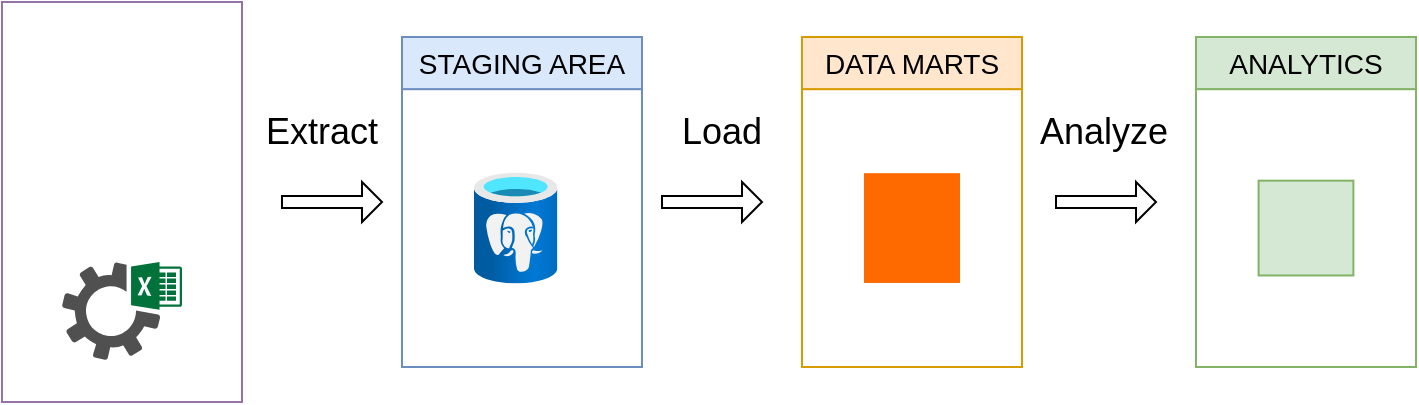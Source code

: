 <mxfile version="25.0.2" pages="2">
  <diagram name="Общая схема" id="l9uQm70x1CcX6Y0HgjZg">
    <mxGraphModel dx="578" dy="563" grid="1" gridSize="10" guides="1" tooltips="1" connect="1" arrows="1" fold="1" page="1" pageScale="1" pageWidth="1169" pageHeight="827" math="0" shadow="0">
      <root>
        <mxCell id="0" />
        <mxCell id="1" parent="0" />
        <mxCell id="qP7fIHv9iBUVDqPGmIXw-11" value="&lt;font style=&quot;font-size: 18px;&quot;&gt;Extract&lt;/font&gt;" style="text;html=1;align=center;verticalAlign=middle;whiteSpace=wrap;rounded=0;" parent="1" vertex="1">
          <mxGeometry x="210" y="210" width="60" height="30" as="geometry" />
        </mxCell>
        <mxCell id="qP7fIHv9iBUVDqPGmIXw-25" value="&lt;font style=&quot;font-size: 18px;&quot;&gt;Load&lt;/font&gt;" style="text;html=1;align=center;verticalAlign=middle;whiteSpace=wrap;rounded=0;" parent="1" vertex="1">
          <mxGeometry x="410" y="210" width="60" height="30" as="geometry" />
        </mxCell>
        <mxCell id="L_GyjE_H-SH6USM7YCmb-5" value="&lt;font style=&quot;font-size: 18px;&quot;&gt;Analyze&lt;/font&gt;" style="text;html=1;align=center;verticalAlign=middle;whiteSpace=wrap;rounded=0;" parent="1" vertex="1">
          <mxGeometry x="601" y="210" width="60" height="30" as="geometry" />
        </mxCell>
        <mxCell id="L_GyjE_H-SH6USM7YCmb-9" value="" style="group" parent="1" vertex="1" connectable="0">
          <mxGeometry x="280" y="177.5" width="120" height="165" as="geometry" />
        </mxCell>
        <mxCell id="qP7fIHv9iBUVDqPGmIXw-17" value="" style="group;fillColor=none;strokeColor=#6c8ebf;container=0;" parent="L_GyjE_H-SH6USM7YCmb-9" vertex="1" connectable="0">
          <mxGeometry width="120.0" height="165" as="geometry" />
        </mxCell>
        <mxCell id="qP7fIHv9iBUVDqPGmIXw-15" value="" style="rounded=0;whiteSpace=wrap;html=1;fillColor=none;strokeColor=#6c8ebf;" parent="L_GyjE_H-SH6USM7YCmb-9" vertex="1">
          <mxGeometry y="26.053" width="120.0" height="138.947" as="geometry" />
        </mxCell>
        <mxCell id="qP7fIHv9iBUVDqPGmIXw-16" value="&lt;font style=&quot;font-size: 14px;&quot;&gt;STAGING AREA&lt;/font&gt;" style="rounded=0;whiteSpace=wrap;html=1;fillColor=#dae8fc;strokeColor=#6c8ebf;" parent="L_GyjE_H-SH6USM7YCmb-9" vertex="1">
          <mxGeometry width="120.0" height="26.053" as="geometry" />
        </mxCell>
        <mxCell id="qP7fIHv9iBUVDqPGmIXw-2" value="" style="image;aspect=fixed;html=1;points=[];align=center;fontSize=12;image=img/lib/azure2/databases/Azure_Database_PostgreSQL_Server.svg;fillColor=none;strokeColor=#6c8ebf;imageBackground=none;" parent="L_GyjE_H-SH6USM7YCmb-9" vertex="1">
          <mxGeometry x="36" y="67.737" width="41.684" height="55.579" as="geometry" />
        </mxCell>
        <mxCell id="L_GyjE_H-SH6USM7YCmb-10" value="" style="group" parent="1" vertex="1" connectable="0">
          <mxGeometry x="480" y="177.5" width="110" height="165" as="geometry" />
        </mxCell>
        <mxCell id="qP7fIHv9iBUVDqPGmIXw-26" value="" style="points=[];aspect=fixed;html=1;align=center;shadow=0;dashed=0;fillColor=#FF6A00;strokeColor=none;shape=mxgraph.alibaba_cloud.clickhouse;" parent="L_GyjE_H-SH6USM7YCmb-10" vertex="1">
          <mxGeometry x="31" y="68.08" width="48" height="54.9" as="geometry" />
        </mxCell>
        <mxCell id="qP7fIHv9iBUVDqPGmIXw-21" value="" style="rounded=0;whiteSpace=wrap;html=1;fillColor=none;strokeColor=#d79b00;" parent="L_GyjE_H-SH6USM7YCmb-10" vertex="1">
          <mxGeometry y="26.053" width="110" height="138.947" as="geometry" />
        </mxCell>
        <mxCell id="qP7fIHv9iBUVDqPGmIXw-22" value="&lt;font style=&quot;font-size: 14px;&quot;&gt;DATA MARTS&lt;/font&gt;" style="rounded=0;whiteSpace=wrap;html=1;fillColor=#ffe6cc;strokeColor=#d79b00;" parent="L_GyjE_H-SH6USM7YCmb-10" vertex="1">
          <mxGeometry width="110" height="26.053" as="geometry" />
        </mxCell>
        <mxCell id="L_GyjE_H-SH6USM7YCmb-11" value="" style="group" parent="1" vertex="1" connectable="0">
          <mxGeometry x="677" y="177.5" width="110" height="165" as="geometry" />
        </mxCell>
        <mxCell id="L_GyjE_H-SH6USM7YCmb-2" value="" style="rounded=0;whiteSpace=wrap;html=1;fillColor=none;strokeColor=#82b366;" parent="L_GyjE_H-SH6USM7YCmb-11" vertex="1">
          <mxGeometry y="26.053" width="110" height="138.947" as="geometry" />
        </mxCell>
        <mxCell id="L_GyjE_H-SH6USM7YCmb-3" value="&lt;span style=&quot;font-size: 14px;&quot;&gt;ANALYTICS&lt;/span&gt;" style="rounded=0;whiteSpace=wrap;html=1;fillColor=#d5e8d4;strokeColor=#82b366;" parent="L_GyjE_H-SH6USM7YCmb-11" vertex="1">
          <mxGeometry width="110" height="26.053" as="geometry" />
        </mxCell>
        <mxCell id="L_GyjE_H-SH6USM7YCmb-6" value="" style="points=[];aspect=fixed;html=1;align=center;shadow=0;dashed=0;fillColor=#d5e8d4;strokeColor=#82b366;shape=mxgraph.alibaba_cloud.nlp-sa_sentiment_analysis;" parent="L_GyjE_H-SH6USM7YCmb-11" vertex="1">
          <mxGeometry x="31.3" y="71.83" width="47.4" height="47.4" as="geometry" />
        </mxCell>
        <mxCell id="L_GyjE_H-SH6USM7YCmb-15" value="" style="shape=singleArrow;whiteSpace=wrap;html=1;" parent="1" vertex="1">
          <mxGeometry x="220" y="250" width="50" height="20" as="geometry" />
        </mxCell>
        <mxCell id="L_GyjE_H-SH6USM7YCmb-17" value="" style="shape=singleArrow;whiteSpace=wrap;html=1;" parent="1" vertex="1">
          <mxGeometry x="410" y="250" width="50" height="20" as="geometry" />
        </mxCell>
        <mxCell id="L_GyjE_H-SH6USM7YCmb-19" value="" style="shape=singleArrow;whiteSpace=wrap;html=1;" parent="1" vertex="1">
          <mxGeometry x="607" y="250" width="50" height="20" as="geometry" />
        </mxCell>
        <mxCell id="LXlx6CRiUhwNa9iKD0V1-2" value="" style="group" vertex="1" connectable="0" parent="1">
          <mxGeometry x="80" y="160" width="120" height="200" as="geometry" />
        </mxCell>
        <mxCell id="qP7fIHv9iBUVDqPGmIXw-8" value="" style="rounded=0;whiteSpace=wrap;html=1;fillColor=none;strokeColor=#9673a6;" parent="LXlx6CRiUhwNa9iKD0V1-2" vertex="1">
          <mxGeometry width="120" height="200" as="geometry" />
        </mxCell>
        <mxCell id="LXlx6CRiUhwNa9iKD0V1-1" value="" style="shape=image;verticalLabelPosition=bottom;labelBackgroundColor=default;verticalAlign=top;aspect=fixed;imageAspect=0;image=https://d3g3pd9iiem0rf.cloudfront.net/public-eu-central-1/users/51dabfde-496f-4dcb-8453-b9afcc656a2e/avatar/Add_a_heading__1__fa3c82109f4e6a54.png;" vertex="1" parent="LXlx6CRiUhwNa9iKD0V1-2">
          <mxGeometry x="22.5" y="15" width="75" height="75" as="geometry" />
        </mxCell>
        <mxCell id="qP7fIHv9iBUVDqPGmIXw-4" value="" style="sketch=0;pointerEvents=1;shadow=0;dashed=0;html=1;strokeColor=none;fillColor=#505050;labelPosition=center;verticalLabelPosition=bottom;verticalAlign=top;outlineConnect=0;align=center;shape=mxgraph.office.services.excel_services;" parent="LXlx6CRiUhwNa9iKD0V1-2" vertex="1">
          <mxGeometry x="30" y="130" width="60" height="49" as="geometry" />
        </mxCell>
      </root>
    </mxGraphModel>
  </diagram>
  <diagram id="sdV2s3y-w5VPVUoG4a9L" name="Схема БД">
    <mxGraphModel dx="838" dy="816" grid="1" gridSize="10" guides="1" tooltips="1" connect="1" arrows="1" fold="1" page="1" pageScale="1" pageWidth="1169" pageHeight="827" math="0" shadow="0">
      <root>
        <mxCell id="0" />
        <mxCell id="1" parent="0" />
        <mxCell id="h5N40SjeB8ZOwGJT3USP-1" value="stocks_daily" style="shape=table;startSize=30;container=1;collapsible=1;childLayout=tableLayout;fixedRows=1;rowLines=0;fontStyle=1;align=center;resizeLast=1;html=1;" vertex="1" parent="1">
          <mxGeometry x="160" y="80" width="180" height="240" as="geometry" />
        </mxCell>
        <mxCell id="h5N40SjeB8ZOwGJT3USP-2" value="" style="shape=tableRow;horizontal=0;startSize=0;swimlaneHead=0;swimlaneBody=0;fillColor=none;collapsible=0;dropTarget=0;points=[[0,0.5],[1,0.5]];portConstraint=eastwest;top=0;left=0;right=0;bottom=1;" vertex="1" parent="h5N40SjeB8ZOwGJT3USP-1">
          <mxGeometry y="30" width="180" height="30" as="geometry" />
        </mxCell>
        <mxCell id="h5N40SjeB8ZOwGJT3USP-3" value="PK" style="shape=partialRectangle;connectable=0;fillColor=none;top=0;left=0;bottom=0;right=0;fontStyle=1;overflow=hidden;whiteSpace=wrap;html=1;" vertex="1" parent="h5N40SjeB8ZOwGJT3USP-2">
          <mxGeometry width="30" height="30" as="geometry">
            <mxRectangle width="30" height="30" as="alternateBounds" />
          </mxGeometry>
        </mxCell>
        <mxCell id="h5N40SjeB8ZOwGJT3USP-4" value="record_id" style="shape=partialRectangle;connectable=0;fillColor=none;top=0;left=0;bottom=0;right=0;align=left;spacingLeft=6;fontStyle=5;overflow=hidden;whiteSpace=wrap;html=1;" vertex="1" parent="h5N40SjeB8ZOwGJT3USP-2">
          <mxGeometry x="30" width="150" height="30" as="geometry">
            <mxRectangle width="150" height="30" as="alternateBounds" />
          </mxGeometry>
        </mxCell>
        <mxCell id="h5N40SjeB8ZOwGJT3USP-5" value="" style="shape=tableRow;horizontal=0;startSize=0;swimlaneHead=0;swimlaneBody=0;fillColor=none;collapsible=0;dropTarget=0;points=[[0,0.5],[1,0.5]];portConstraint=eastwest;top=0;left=0;right=0;bottom=0;" vertex="1" parent="h5N40SjeB8ZOwGJT3USP-1">
          <mxGeometry y="60" width="180" height="30" as="geometry" />
        </mxCell>
        <mxCell id="h5N40SjeB8ZOwGJT3USP-6" value="" style="shape=partialRectangle;connectable=0;fillColor=none;top=0;left=0;bottom=0;right=0;editable=1;overflow=hidden;whiteSpace=wrap;html=1;" vertex="1" parent="h5N40SjeB8ZOwGJT3USP-5">
          <mxGeometry width="30" height="30" as="geometry">
            <mxRectangle width="30" height="30" as="alternateBounds" />
          </mxGeometry>
        </mxCell>
        <mxCell id="h5N40SjeB8ZOwGJT3USP-7" value="ticker_id" style="shape=partialRectangle;connectable=0;fillColor=none;top=0;left=0;bottom=0;right=0;align=left;spacingLeft=6;overflow=hidden;whiteSpace=wrap;html=1;" vertex="1" parent="h5N40SjeB8ZOwGJT3USP-5">
          <mxGeometry x="30" width="150" height="30" as="geometry">
            <mxRectangle width="150" height="30" as="alternateBounds" />
          </mxGeometry>
        </mxCell>
        <mxCell id="h5N40SjeB8ZOwGJT3USP-8" value="" style="shape=tableRow;horizontal=0;startSize=0;swimlaneHead=0;swimlaneBody=0;fillColor=none;collapsible=0;dropTarget=0;points=[[0,0.5],[1,0.5]];portConstraint=eastwest;top=0;left=0;right=0;bottom=0;" vertex="1" parent="h5N40SjeB8ZOwGJT3USP-1">
          <mxGeometry y="90" width="180" height="30" as="geometry" />
        </mxCell>
        <mxCell id="h5N40SjeB8ZOwGJT3USP-9" value="" style="shape=partialRectangle;connectable=0;fillColor=none;top=0;left=0;bottom=0;right=0;editable=1;overflow=hidden;whiteSpace=wrap;html=1;" vertex="1" parent="h5N40SjeB8ZOwGJT3USP-8">
          <mxGeometry width="30" height="30" as="geometry">
            <mxRectangle width="30" height="30" as="alternateBounds" />
          </mxGeometry>
        </mxCell>
        <mxCell id="h5N40SjeB8ZOwGJT3USP-10" value="date" style="shape=partialRectangle;connectable=0;fillColor=none;top=0;left=0;bottom=0;right=0;align=left;spacingLeft=6;overflow=hidden;whiteSpace=wrap;html=1;" vertex="1" parent="h5N40SjeB8ZOwGJT3USP-8">
          <mxGeometry x="30" width="150" height="30" as="geometry">
            <mxRectangle width="150" height="30" as="alternateBounds" />
          </mxGeometry>
        </mxCell>
        <mxCell id="h5N40SjeB8ZOwGJT3USP-11" value="" style="shape=tableRow;horizontal=0;startSize=0;swimlaneHead=0;swimlaneBody=0;fillColor=none;collapsible=0;dropTarget=0;points=[[0,0.5],[1,0.5]];portConstraint=eastwest;top=0;left=0;right=0;bottom=0;" vertex="1" parent="h5N40SjeB8ZOwGJT3USP-1">
          <mxGeometry y="120" width="180" height="30" as="geometry" />
        </mxCell>
        <mxCell id="h5N40SjeB8ZOwGJT3USP-12" value="" style="shape=partialRectangle;connectable=0;fillColor=none;top=0;left=0;bottom=0;right=0;editable=1;overflow=hidden;whiteSpace=wrap;html=1;" vertex="1" parent="h5N40SjeB8ZOwGJT3USP-11">
          <mxGeometry width="30" height="30" as="geometry">
            <mxRectangle width="30" height="30" as="alternateBounds" />
          </mxGeometry>
        </mxCell>
        <mxCell id="h5N40SjeB8ZOwGJT3USP-13" value="open" style="shape=partialRectangle;connectable=0;fillColor=none;top=0;left=0;bottom=0;right=0;align=left;spacingLeft=6;overflow=hidden;whiteSpace=wrap;html=1;" vertex="1" parent="h5N40SjeB8ZOwGJT3USP-11">
          <mxGeometry x="30" width="150" height="30" as="geometry">
            <mxRectangle width="150" height="30" as="alternateBounds" />
          </mxGeometry>
        </mxCell>
        <mxCell id="h5N40SjeB8ZOwGJT3USP-48" value="" style="shape=tableRow;horizontal=0;startSize=0;swimlaneHead=0;swimlaneBody=0;fillColor=none;collapsible=0;dropTarget=0;points=[[0,0.5],[1,0.5]];portConstraint=eastwest;top=0;left=0;right=0;bottom=0;" vertex="1" parent="h5N40SjeB8ZOwGJT3USP-1">
          <mxGeometry y="150" width="180" height="30" as="geometry" />
        </mxCell>
        <mxCell id="h5N40SjeB8ZOwGJT3USP-49" value="" style="shape=partialRectangle;connectable=0;fillColor=none;top=0;left=0;bottom=0;right=0;editable=1;overflow=hidden;whiteSpace=wrap;html=1;" vertex="1" parent="h5N40SjeB8ZOwGJT3USP-48">
          <mxGeometry width="30" height="30" as="geometry">
            <mxRectangle width="30" height="30" as="alternateBounds" />
          </mxGeometry>
        </mxCell>
        <mxCell id="h5N40SjeB8ZOwGJT3USP-50" value="high" style="shape=partialRectangle;connectable=0;fillColor=none;top=0;left=0;bottom=0;right=0;align=left;spacingLeft=6;overflow=hidden;whiteSpace=wrap;html=1;" vertex="1" parent="h5N40SjeB8ZOwGJT3USP-48">
          <mxGeometry x="30" width="150" height="30" as="geometry">
            <mxRectangle width="150" height="30" as="alternateBounds" />
          </mxGeometry>
        </mxCell>
        <mxCell id="h5N40SjeB8ZOwGJT3USP-51" value="" style="shape=tableRow;horizontal=0;startSize=0;swimlaneHead=0;swimlaneBody=0;fillColor=none;collapsible=0;dropTarget=0;points=[[0,0.5],[1,0.5]];portConstraint=eastwest;top=0;left=0;right=0;bottom=0;" vertex="1" parent="h5N40SjeB8ZOwGJT3USP-1">
          <mxGeometry y="180" width="180" height="30" as="geometry" />
        </mxCell>
        <mxCell id="h5N40SjeB8ZOwGJT3USP-52" value="" style="shape=partialRectangle;connectable=0;fillColor=none;top=0;left=0;bottom=0;right=0;editable=1;overflow=hidden;whiteSpace=wrap;html=1;" vertex="1" parent="h5N40SjeB8ZOwGJT3USP-51">
          <mxGeometry width="30" height="30" as="geometry">
            <mxRectangle width="30" height="30" as="alternateBounds" />
          </mxGeometry>
        </mxCell>
        <mxCell id="h5N40SjeB8ZOwGJT3USP-53" value="low" style="shape=partialRectangle;connectable=0;fillColor=none;top=0;left=0;bottom=0;right=0;align=left;spacingLeft=6;overflow=hidden;whiteSpace=wrap;html=1;" vertex="1" parent="h5N40SjeB8ZOwGJT3USP-51">
          <mxGeometry x="30" width="150" height="30" as="geometry">
            <mxRectangle width="150" height="30" as="alternateBounds" />
          </mxGeometry>
        </mxCell>
        <mxCell id="h5N40SjeB8ZOwGJT3USP-54" value="" style="shape=tableRow;horizontal=0;startSize=0;swimlaneHead=0;swimlaneBody=0;fillColor=none;collapsible=0;dropTarget=0;points=[[0,0.5],[1,0.5]];portConstraint=eastwest;top=0;left=0;right=0;bottom=0;" vertex="1" parent="h5N40SjeB8ZOwGJT3USP-1">
          <mxGeometry y="210" width="180" height="30" as="geometry" />
        </mxCell>
        <mxCell id="h5N40SjeB8ZOwGJT3USP-55" value="" style="shape=partialRectangle;connectable=0;fillColor=none;top=0;left=0;bottom=0;right=0;editable=1;overflow=hidden;whiteSpace=wrap;html=1;" vertex="1" parent="h5N40SjeB8ZOwGJT3USP-54">
          <mxGeometry width="30" height="30" as="geometry">
            <mxRectangle width="30" height="30" as="alternateBounds" />
          </mxGeometry>
        </mxCell>
        <mxCell id="h5N40SjeB8ZOwGJT3USP-56" value="close" style="shape=partialRectangle;connectable=0;fillColor=none;top=0;left=0;bottom=0;right=0;align=left;spacingLeft=6;overflow=hidden;whiteSpace=wrap;html=1;" vertex="1" parent="h5N40SjeB8ZOwGJT3USP-54">
          <mxGeometry x="30" width="150" height="30" as="geometry">
            <mxRectangle width="150" height="30" as="alternateBounds" />
          </mxGeometry>
        </mxCell>
        <mxCell id="h5N40SjeB8ZOwGJT3USP-57" value="FK" style="shape=partialRectangle;connectable=0;fillColor=none;top=0;left=0;bottom=0;right=0;fontStyle=1;overflow=hidden;whiteSpace=wrap;html=1;" vertex="1" parent="1">
          <mxGeometry x="300" y="170" width="30" height="30" as="geometry">
            <mxRectangle width="30" height="30" as="alternateBounds" />
          </mxGeometry>
        </mxCell>
        <mxCell id="h5N40SjeB8ZOwGJT3USP-80" value="stocks" style="shape=table;startSize=30;container=1;collapsible=1;childLayout=tableLayout;fixedRows=1;rowLines=0;fontStyle=1;align=center;resizeLast=1;html=1;" vertex="1" parent="1">
          <mxGeometry x="560" y="155" width="180" height="90" as="geometry" />
        </mxCell>
        <mxCell id="h5N40SjeB8ZOwGJT3USP-81" value="" style="shape=tableRow;horizontal=0;startSize=0;swimlaneHead=0;swimlaneBody=0;fillColor=none;collapsible=0;dropTarget=0;points=[[0,0.5],[1,0.5]];portConstraint=eastwest;top=0;left=0;right=0;bottom=1;" vertex="1" parent="h5N40SjeB8ZOwGJT3USP-80">
          <mxGeometry y="30" width="180" height="30" as="geometry" />
        </mxCell>
        <mxCell id="h5N40SjeB8ZOwGJT3USP-82" value="PK" style="shape=partialRectangle;connectable=0;fillColor=none;top=0;left=0;bottom=0;right=0;fontStyle=1;overflow=hidden;whiteSpace=wrap;html=1;" vertex="1" parent="h5N40SjeB8ZOwGJT3USP-81">
          <mxGeometry width="30" height="30" as="geometry">
            <mxRectangle width="30" height="30" as="alternateBounds" />
          </mxGeometry>
        </mxCell>
        <mxCell id="h5N40SjeB8ZOwGJT3USP-83" value="ticker_id" style="shape=partialRectangle;connectable=0;fillColor=none;top=0;left=0;bottom=0;right=0;align=left;spacingLeft=6;fontStyle=5;overflow=hidden;whiteSpace=wrap;html=1;" vertex="1" parent="h5N40SjeB8ZOwGJT3USP-81">
          <mxGeometry x="30" width="150" height="30" as="geometry">
            <mxRectangle width="150" height="30" as="alternateBounds" />
          </mxGeometry>
        </mxCell>
        <mxCell id="h5N40SjeB8ZOwGJT3USP-84" value="" style="shape=tableRow;horizontal=0;startSize=0;swimlaneHead=0;swimlaneBody=0;fillColor=none;collapsible=0;dropTarget=0;points=[[0,0.5],[1,0.5]];portConstraint=eastwest;top=0;left=0;right=0;bottom=0;" vertex="1" parent="h5N40SjeB8ZOwGJT3USP-80">
          <mxGeometry y="60" width="180" height="30" as="geometry" />
        </mxCell>
        <mxCell id="h5N40SjeB8ZOwGJT3USP-85" value="" style="shape=partialRectangle;connectable=0;fillColor=none;top=0;left=0;bottom=0;right=0;editable=1;overflow=hidden;whiteSpace=wrap;html=1;" vertex="1" parent="h5N40SjeB8ZOwGJT3USP-84">
          <mxGeometry width="30" height="30" as="geometry">
            <mxRectangle width="30" height="30" as="alternateBounds" />
          </mxGeometry>
        </mxCell>
        <mxCell id="h5N40SjeB8ZOwGJT3USP-86" value="ticker" style="shape=partialRectangle;connectable=0;fillColor=none;top=0;left=0;bottom=0;right=0;align=left;spacingLeft=6;overflow=hidden;whiteSpace=wrap;html=1;" vertex="1" parent="h5N40SjeB8ZOwGJT3USP-84">
          <mxGeometry x="30" width="150" height="30" as="geometry">
            <mxRectangle width="150" height="30" as="alternateBounds" />
          </mxGeometry>
        </mxCell>
        <mxCell id="h5N40SjeB8ZOwGJT3USP-94" value="" style="edgeStyle=entityRelationEdgeStyle;fontSize=12;html=1;endArrow=ERoneToMany;startArrow=ERmandOne;rounded=0;exitX=0;exitY=0.5;exitDx=0;exitDy=0;" edge="1" parent="1" source="h5N40SjeB8ZOwGJT3USP-81" target="h5N40SjeB8ZOwGJT3USP-5">
          <mxGeometry width="100" height="100" relative="1" as="geometry">
            <mxPoint x="380" y="580" as="sourcePoint" />
            <mxPoint x="480" y="480" as="targetPoint" />
          </mxGeometry>
        </mxCell>
        <mxCell id="h5N40SjeB8ZOwGJT3USP-99" value="trade_execution" style="shape=table;startSize=30;container=1;collapsible=1;childLayout=tableLayout;fixedRows=1;rowLines=0;fontStyle=1;align=center;resizeLast=1;html=1;" vertex="1" parent="1">
          <mxGeometry x="160" y="360" width="180" height="210" as="geometry" />
        </mxCell>
        <mxCell id="h5N40SjeB8ZOwGJT3USP-100" value="" style="shape=tableRow;horizontal=0;startSize=0;swimlaneHead=0;swimlaneBody=0;fillColor=none;collapsible=0;dropTarget=0;points=[[0,0.5],[1,0.5]];portConstraint=eastwest;top=0;left=0;right=0;bottom=1;" vertex="1" parent="h5N40SjeB8ZOwGJT3USP-99">
          <mxGeometry y="30" width="180" height="30" as="geometry" />
        </mxCell>
        <mxCell id="h5N40SjeB8ZOwGJT3USP-101" value="PK" style="shape=partialRectangle;connectable=0;fillColor=none;top=0;left=0;bottom=0;right=0;fontStyle=1;overflow=hidden;whiteSpace=wrap;html=1;" vertex="1" parent="h5N40SjeB8ZOwGJT3USP-100">
          <mxGeometry width="30" height="30" as="geometry">
            <mxRectangle width="30" height="30" as="alternateBounds" />
          </mxGeometry>
        </mxCell>
        <mxCell id="h5N40SjeB8ZOwGJT3USP-102" value="trade_id" style="shape=partialRectangle;connectable=0;fillColor=none;top=0;left=0;bottom=0;right=0;align=left;spacingLeft=6;fontStyle=5;overflow=hidden;whiteSpace=wrap;html=1;" vertex="1" parent="h5N40SjeB8ZOwGJT3USP-100">
          <mxGeometry x="30" width="150" height="30" as="geometry">
            <mxRectangle width="150" height="30" as="alternateBounds" />
          </mxGeometry>
        </mxCell>
        <mxCell id="h5N40SjeB8ZOwGJT3USP-103" value="" style="shape=tableRow;horizontal=0;startSize=0;swimlaneHead=0;swimlaneBody=0;fillColor=none;collapsible=0;dropTarget=0;points=[[0,0.5],[1,0.5]];portConstraint=eastwest;top=0;left=0;right=0;bottom=0;" vertex="1" parent="h5N40SjeB8ZOwGJT3USP-99">
          <mxGeometry y="60" width="180" height="30" as="geometry" />
        </mxCell>
        <mxCell id="h5N40SjeB8ZOwGJT3USP-104" value="" style="shape=partialRectangle;connectable=0;fillColor=none;top=0;left=0;bottom=0;right=0;editable=1;overflow=hidden;whiteSpace=wrap;html=1;" vertex="1" parent="h5N40SjeB8ZOwGJT3USP-103">
          <mxGeometry width="30" height="30" as="geometry">
            <mxRectangle width="30" height="30" as="alternateBounds" />
          </mxGeometry>
        </mxCell>
        <mxCell id="h5N40SjeB8ZOwGJT3USP-105" value="ticker_id" style="shape=partialRectangle;connectable=0;fillColor=none;top=0;left=0;bottom=0;right=0;align=left;spacingLeft=6;overflow=hidden;whiteSpace=wrap;html=1;" vertex="1" parent="h5N40SjeB8ZOwGJT3USP-103">
          <mxGeometry x="30" width="150" height="30" as="geometry">
            <mxRectangle width="150" height="30" as="alternateBounds" />
          </mxGeometry>
        </mxCell>
        <mxCell id="h5N40SjeB8ZOwGJT3USP-106" value="" style="shape=tableRow;horizontal=0;startSize=0;swimlaneHead=0;swimlaneBody=0;fillColor=none;collapsible=0;dropTarget=0;points=[[0,0.5],[1,0.5]];portConstraint=eastwest;top=0;left=0;right=0;bottom=0;" vertex="1" parent="h5N40SjeB8ZOwGJT3USP-99">
          <mxGeometry y="90" width="180" height="30" as="geometry" />
        </mxCell>
        <mxCell id="h5N40SjeB8ZOwGJT3USP-107" value="" style="shape=partialRectangle;connectable=0;fillColor=none;top=0;left=0;bottom=0;right=0;editable=1;overflow=hidden;whiteSpace=wrap;html=1;" vertex="1" parent="h5N40SjeB8ZOwGJT3USP-106">
          <mxGeometry width="30" height="30" as="geometry">
            <mxRectangle width="30" height="30" as="alternateBounds" />
          </mxGeometry>
        </mxCell>
        <mxCell id="h5N40SjeB8ZOwGJT3USP-108" value="cnt_stock" style="shape=partialRectangle;connectable=0;fillColor=none;top=0;left=0;bottom=0;right=0;align=left;spacingLeft=6;overflow=hidden;whiteSpace=wrap;html=1;" vertex="1" parent="h5N40SjeB8ZOwGJT3USP-106">
          <mxGeometry x="30" width="150" height="30" as="geometry">
            <mxRectangle width="150" height="30" as="alternateBounds" />
          </mxGeometry>
        </mxCell>
        <mxCell id="h5N40SjeB8ZOwGJT3USP-109" value="" style="shape=tableRow;horizontal=0;startSize=0;swimlaneHead=0;swimlaneBody=0;fillColor=none;collapsible=0;dropTarget=0;points=[[0,0.5],[1,0.5]];portConstraint=eastwest;top=0;left=0;right=0;bottom=0;" vertex="1" parent="h5N40SjeB8ZOwGJT3USP-99">
          <mxGeometry y="120" width="180" height="30" as="geometry" />
        </mxCell>
        <mxCell id="h5N40SjeB8ZOwGJT3USP-110" value="" style="shape=partialRectangle;connectable=0;fillColor=none;top=0;left=0;bottom=0;right=0;editable=1;overflow=hidden;whiteSpace=wrap;html=1;" vertex="1" parent="h5N40SjeB8ZOwGJT3USP-109">
          <mxGeometry width="30" height="30" as="geometry">
            <mxRectangle width="30" height="30" as="alternateBounds" />
          </mxGeometry>
        </mxCell>
        <mxCell id="h5N40SjeB8ZOwGJT3USP-111" value="trade_time" style="shape=partialRectangle;connectable=0;fillColor=none;top=0;left=0;bottom=0;right=0;align=left;spacingLeft=6;overflow=hidden;whiteSpace=wrap;html=1;" vertex="1" parent="h5N40SjeB8ZOwGJT3USP-109">
          <mxGeometry x="30" width="150" height="30" as="geometry">
            <mxRectangle width="150" height="30" as="alternateBounds" />
          </mxGeometry>
        </mxCell>
        <mxCell id="h5N40SjeB8ZOwGJT3USP-112" value="" style="shape=tableRow;horizontal=0;startSize=0;swimlaneHead=0;swimlaneBody=0;fillColor=none;collapsible=0;dropTarget=0;points=[[0,0.5],[1,0.5]];portConstraint=eastwest;top=0;left=0;right=0;bottom=0;" vertex="1" parent="h5N40SjeB8ZOwGJT3USP-99">
          <mxGeometry y="150" width="180" height="30" as="geometry" />
        </mxCell>
        <mxCell id="h5N40SjeB8ZOwGJT3USP-113" value="" style="shape=partialRectangle;connectable=0;fillColor=none;top=0;left=0;bottom=0;right=0;editable=1;overflow=hidden;whiteSpace=wrap;html=1;" vertex="1" parent="h5N40SjeB8ZOwGJT3USP-112">
          <mxGeometry width="30" height="30" as="geometry">
            <mxRectangle width="30" height="30" as="alternateBounds" />
          </mxGeometry>
        </mxCell>
        <mxCell id="h5N40SjeB8ZOwGJT3USP-114" value="user_id" style="shape=partialRectangle;connectable=0;fillColor=none;top=0;left=0;bottom=0;right=0;align=left;spacingLeft=6;overflow=hidden;whiteSpace=wrap;html=1;" vertex="1" parent="h5N40SjeB8ZOwGJT3USP-112">
          <mxGeometry x="30" width="150" height="30" as="geometry">
            <mxRectangle width="150" height="30" as="alternateBounds" />
          </mxGeometry>
        </mxCell>
        <mxCell id="h5N40SjeB8ZOwGJT3USP-115" value="" style="shape=tableRow;horizontal=0;startSize=0;swimlaneHead=0;swimlaneBody=0;fillColor=none;collapsible=0;dropTarget=0;points=[[0,0.5],[1,0.5]];portConstraint=eastwest;top=0;left=0;right=0;bottom=0;" vertex="1" parent="h5N40SjeB8ZOwGJT3USP-99">
          <mxGeometry y="180" width="180" height="30" as="geometry" />
        </mxCell>
        <mxCell id="h5N40SjeB8ZOwGJT3USP-116" value="" style="shape=partialRectangle;connectable=0;fillColor=none;top=0;left=0;bottom=0;right=0;editable=1;overflow=hidden;whiteSpace=wrap;html=1;" vertex="1" parent="h5N40SjeB8ZOwGJT3USP-115">
          <mxGeometry width="30" height="30" as="geometry">
            <mxRectangle width="30" height="30" as="alternateBounds" />
          </mxGeometry>
        </mxCell>
        <mxCell id="h5N40SjeB8ZOwGJT3USP-117" value="trade_type" style="shape=partialRectangle;connectable=0;fillColor=none;top=0;left=0;bottom=0;right=0;align=left;spacingLeft=6;overflow=hidden;whiteSpace=wrap;html=1;" vertex="1" parent="h5N40SjeB8ZOwGJT3USP-115">
          <mxGeometry x="30" width="150" height="30" as="geometry">
            <mxRectangle width="150" height="30" as="alternateBounds" />
          </mxGeometry>
        </mxCell>
        <mxCell id="h5N40SjeB8ZOwGJT3USP-124" value="FK" style="shape=partialRectangle;connectable=0;fillColor=none;top=0;left=0;bottom=0;right=0;fontStyle=1;overflow=hidden;whiteSpace=wrap;html=1;" vertex="1" parent="1">
          <mxGeometry x="290" y="474" width="30" height="30" as="geometry">
            <mxRectangle width="30" height="30" as="alternateBounds" />
          </mxGeometry>
        </mxCell>
        <mxCell id="h5N40SjeB8ZOwGJT3USP-125" value="" style="edgeStyle=entityRelationEdgeStyle;fontSize=12;html=1;endArrow=ERoneToMany;startArrow=ERmandOne;rounded=0;entryX=1;entryY=0.5;entryDx=0;entryDy=0;exitX=0;exitY=0.5;exitDx=0;exitDy=0;" edge="1" parent="1" source="h5N40SjeB8ZOwGJT3USP-81" target="h5N40SjeB8ZOwGJT3USP-103">
          <mxGeometry width="100" height="100" relative="1" as="geometry">
            <mxPoint x="610" y="560" as="sourcePoint" />
            <mxPoint x="620" y="450" as="targetPoint" />
          </mxGeometry>
        </mxCell>
        <mxCell id="h5N40SjeB8ZOwGJT3USP-126" value="users" style="shape=table;startSize=30;container=1;collapsible=1;childLayout=tableLayout;fixedRows=1;rowLines=0;fontStyle=1;align=center;resizeLast=1;html=1;" vertex="1" parent="1">
          <mxGeometry x="560" y="360" width="180" height="180" as="geometry" />
        </mxCell>
        <mxCell id="h5N40SjeB8ZOwGJT3USP-127" value="" style="shape=tableRow;horizontal=0;startSize=0;swimlaneHead=0;swimlaneBody=0;fillColor=none;collapsible=0;dropTarget=0;points=[[0,0.5],[1,0.5]];portConstraint=eastwest;top=0;left=0;right=0;bottom=1;" vertex="1" parent="h5N40SjeB8ZOwGJT3USP-126">
          <mxGeometry y="30" width="180" height="30" as="geometry" />
        </mxCell>
        <mxCell id="h5N40SjeB8ZOwGJT3USP-128" value="PK" style="shape=partialRectangle;connectable=0;fillColor=none;top=0;left=0;bottom=0;right=0;fontStyle=1;overflow=hidden;whiteSpace=wrap;html=1;" vertex="1" parent="h5N40SjeB8ZOwGJT3USP-127">
          <mxGeometry width="30" height="30" as="geometry">
            <mxRectangle width="30" height="30" as="alternateBounds" />
          </mxGeometry>
        </mxCell>
        <mxCell id="h5N40SjeB8ZOwGJT3USP-129" value="users_id" style="shape=partialRectangle;connectable=0;fillColor=none;top=0;left=0;bottom=0;right=0;align=left;spacingLeft=6;fontStyle=5;overflow=hidden;whiteSpace=wrap;html=1;" vertex="1" parent="h5N40SjeB8ZOwGJT3USP-127">
          <mxGeometry x="30" width="150" height="30" as="geometry">
            <mxRectangle width="150" height="30" as="alternateBounds" />
          </mxGeometry>
        </mxCell>
        <mxCell id="h5N40SjeB8ZOwGJT3USP-130" value="" style="shape=tableRow;horizontal=0;startSize=0;swimlaneHead=0;swimlaneBody=0;fillColor=none;collapsible=0;dropTarget=0;points=[[0,0.5],[1,0.5]];portConstraint=eastwest;top=0;left=0;right=0;bottom=0;" vertex="1" parent="h5N40SjeB8ZOwGJT3USP-126">
          <mxGeometry y="60" width="180" height="30" as="geometry" />
        </mxCell>
        <mxCell id="h5N40SjeB8ZOwGJT3USP-131" value="" style="shape=partialRectangle;connectable=0;fillColor=none;top=0;left=0;bottom=0;right=0;editable=1;overflow=hidden;whiteSpace=wrap;html=1;" vertex="1" parent="h5N40SjeB8ZOwGJT3USP-130">
          <mxGeometry width="30" height="30" as="geometry">
            <mxRectangle width="30" height="30" as="alternateBounds" />
          </mxGeometry>
        </mxCell>
        <mxCell id="h5N40SjeB8ZOwGJT3USP-132" value="first_name" style="shape=partialRectangle;connectable=0;fillColor=none;top=0;left=0;bottom=0;right=0;align=left;spacingLeft=6;overflow=hidden;whiteSpace=wrap;html=1;" vertex="1" parent="h5N40SjeB8ZOwGJT3USP-130">
          <mxGeometry x="30" width="150" height="30" as="geometry">
            <mxRectangle width="150" height="30" as="alternateBounds" />
          </mxGeometry>
        </mxCell>
        <mxCell id="h5N40SjeB8ZOwGJT3USP-133" value="" style="shape=tableRow;horizontal=0;startSize=0;swimlaneHead=0;swimlaneBody=0;fillColor=none;collapsible=0;dropTarget=0;points=[[0,0.5],[1,0.5]];portConstraint=eastwest;top=0;left=0;right=0;bottom=0;" vertex="1" parent="h5N40SjeB8ZOwGJT3USP-126">
          <mxGeometry y="90" width="180" height="30" as="geometry" />
        </mxCell>
        <mxCell id="h5N40SjeB8ZOwGJT3USP-134" value="" style="shape=partialRectangle;connectable=0;fillColor=none;top=0;left=0;bottom=0;right=0;editable=1;overflow=hidden;whiteSpace=wrap;html=1;" vertex="1" parent="h5N40SjeB8ZOwGJT3USP-133">
          <mxGeometry width="30" height="30" as="geometry">
            <mxRectangle width="30" height="30" as="alternateBounds" />
          </mxGeometry>
        </mxCell>
        <mxCell id="h5N40SjeB8ZOwGJT3USP-135" value="last_name" style="shape=partialRectangle;connectable=0;fillColor=none;top=0;left=0;bottom=0;right=0;align=left;spacingLeft=6;overflow=hidden;whiteSpace=wrap;html=1;" vertex="1" parent="h5N40SjeB8ZOwGJT3USP-133">
          <mxGeometry x="30" width="150" height="30" as="geometry">
            <mxRectangle width="150" height="30" as="alternateBounds" />
          </mxGeometry>
        </mxCell>
        <mxCell id="h5N40SjeB8ZOwGJT3USP-136" value="" style="shape=tableRow;horizontal=0;startSize=0;swimlaneHead=0;swimlaneBody=0;fillColor=none;collapsible=0;dropTarget=0;points=[[0,0.5],[1,0.5]];portConstraint=eastwest;top=0;left=0;right=0;bottom=0;" vertex="1" parent="h5N40SjeB8ZOwGJT3USP-126">
          <mxGeometry y="120" width="180" height="30" as="geometry" />
        </mxCell>
        <mxCell id="h5N40SjeB8ZOwGJT3USP-137" value="" style="shape=partialRectangle;connectable=0;fillColor=none;top=0;left=0;bottom=0;right=0;editable=1;overflow=hidden;whiteSpace=wrap;html=1;" vertex="1" parent="h5N40SjeB8ZOwGJT3USP-136">
          <mxGeometry width="30" height="30" as="geometry">
            <mxRectangle width="30" height="30" as="alternateBounds" />
          </mxGeometry>
        </mxCell>
        <mxCell id="h5N40SjeB8ZOwGJT3USP-138" value="email" style="shape=partialRectangle;connectable=0;fillColor=none;top=0;left=0;bottom=0;right=0;align=left;spacingLeft=6;overflow=hidden;whiteSpace=wrap;html=1;" vertex="1" parent="h5N40SjeB8ZOwGJT3USP-136">
          <mxGeometry x="30" width="150" height="30" as="geometry">
            <mxRectangle width="150" height="30" as="alternateBounds" />
          </mxGeometry>
        </mxCell>
        <mxCell id="h5N40SjeB8ZOwGJT3USP-139" value="" style="shape=tableRow;horizontal=0;startSize=0;swimlaneHead=0;swimlaneBody=0;fillColor=none;collapsible=0;dropTarget=0;points=[[0,0.5],[1,0.5]];portConstraint=eastwest;top=0;left=0;right=0;bottom=0;" vertex="1" parent="h5N40SjeB8ZOwGJT3USP-126">
          <mxGeometry y="150" width="180" height="30" as="geometry" />
        </mxCell>
        <mxCell id="h5N40SjeB8ZOwGJT3USP-140" value="" style="shape=partialRectangle;connectable=0;fillColor=none;top=0;left=0;bottom=0;right=0;editable=1;overflow=hidden;whiteSpace=wrap;html=1;" vertex="1" parent="h5N40SjeB8ZOwGJT3USP-139">
          <mxGeometry width="30" height="30" as="geometry">
            <mxRectangle width="30" height="30" as="alternateBounds" />
          </mxGeometry>
        </mxCell>
        <mxCell id="h5N40SjeB8ZOwGJT3USP-141" value="country" style="shape=partialRectangle;connectable=0;fillColor=none;top=0;left=0;bottom=0;right=0;align=left;spacingLeft=6;overflow=hidden;whiteSpace=wrap;html=1;" vertex="1" parent="h5N40SjeB8ZOwGJT3USP-139">
          <mxGeometry x="30" width="150" height="30" as="geometry">
            <mxRectangle width="150" height="30" as="alternateBounds" />
          </mxGeometry>
        </mxCell>
        <mxCell id="h5N40SjeB8ZOwGJT3USP-142" value="" style="edgeStyle=entityRelationEdgeStyle;fontSize=12;html=1;endArrow=ERoneToMany;startArrow=ERmandOne;rounded=0;entryX=1;entryY=0.5;entryDx=0;entryDy=0;exitX=0;exitY=0.5;exitDx=0;exitDy=0;" edge="1" parent="1" source="h5N40SjeB8ZOwGJT3USP-127" target="h5N40SjeB8ZOwGJT3USP-112">
          <mxGeometry width="100" height="100" relative="1" as="geometry">
            <mxPoint x="380" y="480" as="sourcePoint" />
            <mxPoint x="480" y="380" as="targetPoint" />
          </mxGeometry>
        </mxCell>
      </root>
    </mxGraphModel>
  </diagram>
</mxfile>
